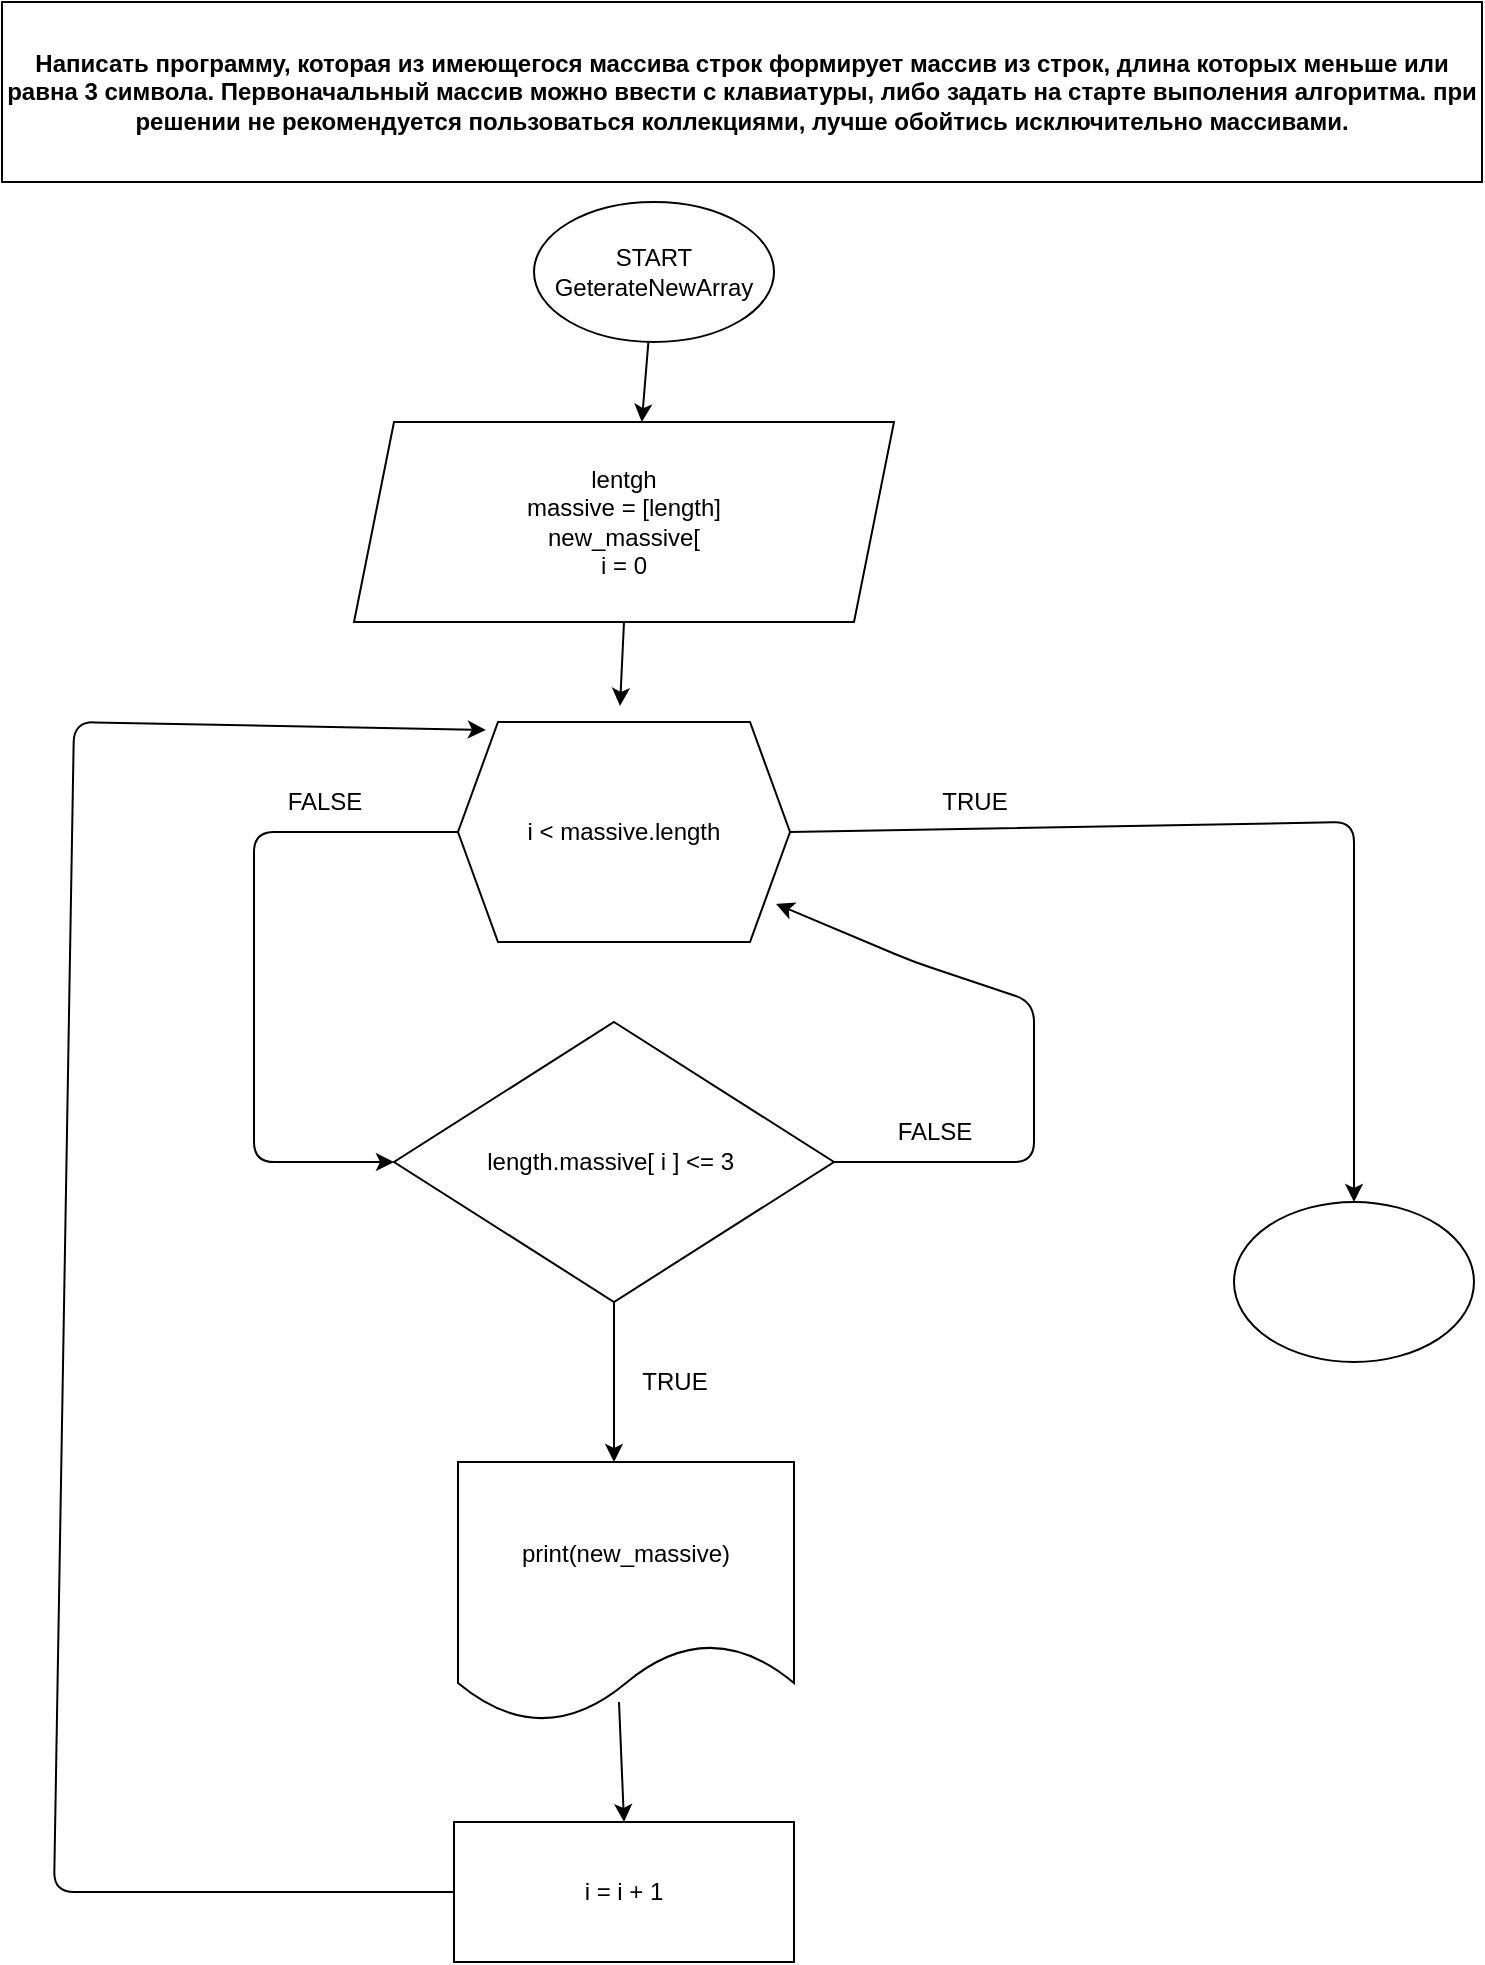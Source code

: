 <mxfile>
    <diagram id="qEhMFQczNosqDtj-h41S" name="Page-1">
        <mxGraphModel dx="1018" dy="362" grid="1" gridSize="10" guides="1" tooltips="1" connect="1" arrows="1" fold="1" page="1" pageScale="1" pageWidth="827" pageHeight="1169" math="0" shadow="0">
            <root>
                <mxCell id="0"/>
                <mxCell id="1" parent="0"/>
                <mxCell id="3" value="&lt;h4&gt;Написать программу, которая из имеющегося массива строк формирует массив из строк, длина которых меньше или равна 3 символа. Первоначальный массив можно ввести с клавиатуры, либо задать на старте выполения алгоритма. при решении не рекомендуется пользоваться коллекциями, лучше обойтись исключительно массивами.&lt;/h4&gt;" style="rounded=0;whiteSpace=wrap;html=1;" parent="1" vertex="1">
                    <mxGeometry x="44" y="30" width="740" height="90" as="geometry"/>
                </mxCell>
                <mxCell id="10" style="edgeStyle=none;html=1;entryX=0.533;entryY=0;entryDx=0;entryDy=0;entryPerimeter=0;" edge="1" parent="1" source="6" target="8">
                    <mxGeometry relative="1" as="geometry"/>
                </mxCell>
                <mxCell id="6" value="START GeterateNewArray" style="ellipse;whiteSpace=wrap;html=1;" vertex="1" parent="1">
                    <mxGeometry x="310" y="130" width="120" height="70" as="geometry"/>
                </mxCell>
                <mxCell id="16" style="edgeStyle=none;html=1;exitX=0.5;exitY=1;exitDx=0;exitDy=0;" edge="1" parent="1" source="8">
                    <mxGeometry relative="1" as="geometry">
                        <mxPoint x="353.002" y="381.952" as="targetPoint"/>
                    </mxGeometry>
                </mxCell>
                <mxCell id="8" value="lentgh&lt;br&gt;massive = [length]&lt;br&gt;new_massive[&lt;br&gt;i = 0" style="shape=parallelogram;perimeter=parallelogramPerimeter;whiteSpace=wrap;html=1;fixedSize=1;" vertex="1" parent="1">
                    <mxGeometry x="220" y="240" width="270" height="100" as="geometry"/>
                </mxCell>
                <mxCell id="17" style="edgeStyle=none;html=1;entryX=0;entryY=0.5;entryDx=0;entryDy=0;exitX=0;exitY=0.5;exitDx=0;exitDy=0;" edge="1" parent="1" source="29" target="12">
                    <mxGeometry relative="1" as="geometry">
                        <Array as="points">
                            <mxPoint x="170" y="445"/>
                            <mxPoint x="170" y="610"/>
                        </Array>
                        <mxPoint x="250" y="445" as="sourcePoint"/>
                    </mxGeometry>
                </mxCell>
                <mxCell id="19" style="edgeStyle=none;html=1;exitX=1;exitY=0.5;exitDx=0;exitDy=0;" edge="1" parent="1" source="29">
                    <mxGeometry relative="1" as="geometry">
                        <Array as="points">
                            <mxPoint x="720" y="440"/>
                        </Array>
                        <mxPoint x="447.963" y="443.676" as="sourcePoint"/>
                        <mxPoint x="720" y="630" as="targetPoint"/>
                    </mxGeometry>
                </mxCell>
                <mxCell id="21" style="edgeStyle=none;html=1;entryX=0.5;entryY=0;entryDx=0;entryDy=0;" edge="1" parent="1" source="12">
                    <mxGeometry relative="1" as="geometry">
                        <mxPoint x="350" y="760" as="targetPoint"/>
                    </mxGeometry>
                </mxCell>
                <mxCell id="23" style="edgeStyle=none;html=1;entryX=0.958;entryY=0.827;entryDx=0;entryDy=0;entryPerimeter=0;" edge="1" parent="1" source="12" target="29">
                    <mxGeometry relative="1" as="geometry">
                        <Array as="points">
                            <mxPoint x="560" y="610"/>
                            <mxPoint x="560" y="530"/>
                            <mxPoint x="500" y="510"/>
                        </Array>
                        <mxPoint x="410" y="471" as="targetPoint"/>
                    </mxGeometry>
                </mxCell>
                <mxCell id="12" value="length.massive[ i ] &amp;lt;= 3&amp;nbsp;" style="rhombus;whiteSpace=wrap;html=1;" vertex="1" parent="1">
                    <mxGeometry x="240" y="540" width="220" height="140" as="geometry"/>
                </mxCell>
                <mxCell id="27" style="edgeStyle=none;html=1;entryX=0.5;entryY=0;entryDx=0;entryDy=0;" edge="1" parent="1" target="14">
                    <mxGeometry relative="1" as="geometry">
                        <mxPoint x="352.5" y="880" as="sourcePoint"/>
                    </mxGeometry>
                </mxCell>
                <mxCell id="28" style="edgeStyle=none;html=1;entryX=0.084;entryY=0.036;entryDx=0;entryDy=0;entryPerimeter=0;" edge="1" parent="1" source="14" target="29">
                    <mxGeometry relative="1" as="geometry">
                        <Array as="points">
                            <mxPoint x="70" y="975"/>
                            <mxPoint x="80" y="390"/>
                        </Array>
                        <mxPoint x="300" y="412.5" as="targetPoint"/>
                    </mxGeometry>
                </mxCell>
                <mxCell id="14" value="i = i + 1" style="rounded=0;whiteSpace=wrap;html=1;" vertex="1" parent="1">
                    <mxGeometry x="270" y="940" width="170" height="70" as="geometry"/>
                </mxCell>
                <mxCell id="15" value="print(new_massive)" style="shape=document;whiteSpace=wrap;html=1;boundedLbl=1;" vertex="1" parent="1">
                    <mxGeometry x="272" y="760" width="168" height="130" as="geometry"/>
                </mxCell>
                <mxCell id="18" value="FALSE" style="text;html=1;align=center;verticalAlign=middle;resizable=0;points=[];autosize=1;strokeColor=none;fillColor=none;" vertex="1" parent="1">
                    <mxGeometry x="180" y="420" width="50" height="20" as="geometry"/>
                </mxCell>
                <mxCell id="20" value="TRUE" style="text;html=1;align=center;verticalAlign=middle;resizable=0;points=[];autosize=1;strokeColor=none;fillColor=none;" vertex="1" parent="1">
                    <mxGeometry x="505" y="420" width="50" height="20" as="geometry"/>
                </mxCell>
                <mxCell id="22" value="TRUE" style="text;html=1;align=center;verticalAlign=middle;resizable=0;points=[];autosize=1;strokeColor=none;fillColor=none;" vertex="1" parent="1">
                    <mxGeometry x="355" y="710" width="50" height="20" as="geometry"/>
                </mxCell>
                <mxCell id="24" value="FALSE" style="text;html=1;align=center;verticalAlign=middle;resizable=0;points=[];autosize=1;strokeColor=none;fillColor=none;" vertex="1" parent="1">
                    <mxGeometry x="485" y="585" width="50" height="20" as="geometry"/>
                </mxCell>
                <mxCell id="29" value="&lt;span&gt;i &amp;lt; massive.length&lt;/span&gt;" style="shape=hexagon;perimeter=hexagonPerimeter2;whiteSpace=wrap;html=1;fixedSize=1;" vertex="1" parent="1">
                    <mxGeometry x="272" y="390" width="166" height="110" as="geometry"/>
                </mxCell>
                <mxCell id="30" value="" style="ellipse;whiteSpace=wrap;html=1;" vertex="1" parent="1">
                    <mxGeometry x="660" y="630" width="120" height="80" as="geometry"/>
                </mxCell>
            </root>
        </mxGraphModel>
    </diagram>
</mxfile>